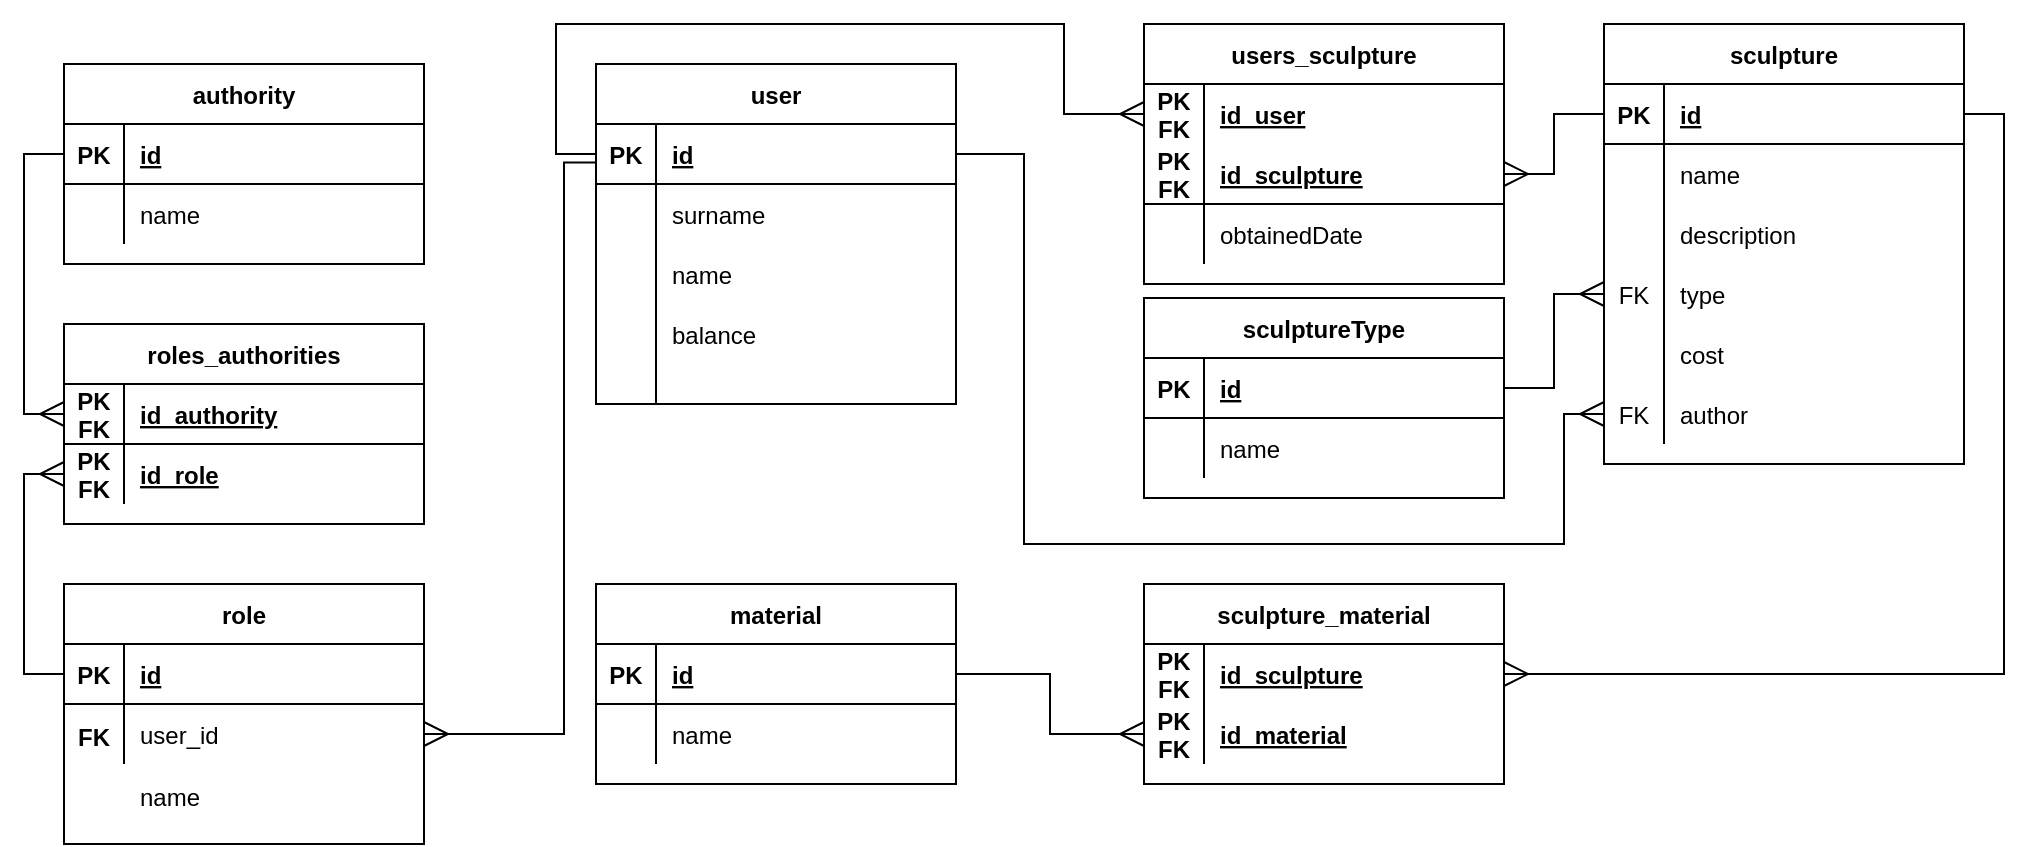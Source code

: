 <mxfile version="20.4.0" type="device"><diagram id="agNOIKQdguJES5pzSKbg" name="Страница 1"><mxGraphModel dx="1209" dy="1501" grid="1" gridSize="10" guides="1" tooltips="1" connect="1" arrows="1" fold="1" page="1" pageScale="1" pageWidth="1169" pageHeight="827" math="0" shadow="0"><root><mxCell id="0"/><mxCell id="1" parent="0"/><mxCell id="ibnapmRPyNOuhZQZ514e-1" value="authority" style="shape=table;startSize=30;container=1;collapsible=1;childLayout=tableLayout;fixedRows=1;rowLines=0;fontStyle=1;align=center;resizeLast=1;" parent="1" vertex="1"><mxGeometry x="110" y="-750" width="180" height="100" as="geometry"/></mxCell><mxCell id="ibnapmRPyNOuhZQZ514e-2" value="" style="shape=partialRectangle;collapsible=0;dropTarget=0;pointerEvents=0;fillColor=none;top=0;left=0;bottom=1;right=0;points=[[0,0.5],[1,0.5]];portConstraint=eastwest;" parent="ibnapmRPyNOuhZQZ514e-1" vertex="1"><mxGeometry y="30" width="180" height="30" as="geometry"/></mxCell><mxCell id="ibnapmRPyNOuhZQZ514e-3" value="PK" style="shape=partialRectangle;connectable=0;fillColor=none;top=0;left=0;bottom=0;right=0;fontStyle=1;overflow=hidden;" parent="ibnapmRPyNOuhZQZ514e-2" vertex="1"><mxGeometry width="30" height="30" as="geometry"><mxRectangle width="30" height="30" as="alternateBounds"/></mxGeometry></mxCell><mxCell id="ibnapmRPyNOuhZQZ514e-4" value="id" style="shape=partialRectangle;connectable=0;fillColor=none;top=0;left=0;bottom=0;right=0;align=left;spacingLeft=6;fontStyle=5;overflow=hidden;" parent="ibnapmRPyNOuhZQZ514e-2" vertex="1"><mxGeometry x="30" width="150" height="30" as="geometry"><mxRectangle width="150" height="30" as="alternateBounds"/></mxGeometry></mxCell><mxCell id="ibnapmRPyNOuhZQZ514e-5" value="" style="shape=partialRectangle;collapsible=0;dropTarget=0;pointerEvents=0;fillColor=none;top=0;left=0;bottom=0;right=0;points=[[0,0.5],[1,0.5]];portConstraint=eastwest;" parent="ibnapmRPyNOuhZQZ514e-1" vertex="1"><mxGeometry y="60" width="180" height="30" as="geometry"/></mxCell><mxCell id="ibnapmRPyNOuhZQZ514e-6" value="" style="shape=partialRectangle;connectable=0;fillColor=none;top=0;left=0;bottom=0;right=0;editable=1;overflow=hidden;" parent="ibnapmRPyNOuhZQZ514e-5" vertex="1"><mxGeometry width="30" height="30" as="geometry"><mxRectangle width="30" height="30" as="alternateBounds"/></mxGeometry></mxCell><mxCell id="ibnapmRPyNOuhZQZ514e-7" value="name" style="shape=partialRectangle;connectable=0;fillColor=none;top=0;left=0;bottom=0;right=0;align=left;spacingLeft=6;overflow=hidden;" parent="ibnapmRPyNOuhZQZ514e-5" vertex="1"><mxGeometry x="30" width="150" height="30" as="geometry"><mxRectangle width="150" height="30" as="alternateBounds"/></mxGeometry></mxCell><mxCell id="ibnapmRPyNOuhZQZ514e-50" value="role" style="shape=table;startSize=30;container=1;collapsible=1;childLayout=tableLayout;fixedRows=1;rowLines=0;fontStyle=1;align=center;resizeLast=1;" parent="1" vertex="1"><mxGeometry x="110" y="-490" width="180" height="130" as="geometry"/></mxCell><mxCell id="ibnapmRPyNOuhZQZ514e-51" value="" style="shape=partialRectangle;collapsible=0;dropTarget=0;pointerEvents=0;fillColor=none;top=0;left=0;bottom=1;right=0;points=[[0,0.5],[1,0.5]];portConstraint=eastwest;" parent="ibnapmRPyNOuhZQZ514e-50" vertex="1"><mxGeometry y="30" width="180" height="30" as="geometry"/></mxCell><mxCell id="ibnapmRPyNOuhZQZ514e-52" value="PK" style="shape=partialRectangle;connectable=0;fillColor=none;top=0;left=0;bottom=0;right=0;fontStyle=1;overflow=hidden;" parent="ibnapmRPyNOuhZQZ514e-51" vertex="1"><mxGeometry width="30" height="30" as="geometry"><mxRectangle width="30" height="30" as="alternateBounds"/></mxGeometry></mxCell><mxCell id="ibnapmRPyNOuhZQZ514e-53" value="id" style="shape=partialRectangle;connectable=0;fillColor=none;top=0;left=0;bottom=0;right=0;align=left;spacingLeft=6;fontStyle=5;overflow=hidden;" parent="ibnapmRPyNOuhZQZ514e-51" vertex="1"><mxGeometry x="30" width="150" height="30" as="geometry"><mxRectangle width="150" height="30" as="alternateBounds"/></mxGeometry></mxCell><mxCell id="ibnapmRPyNOuhZQZ514e-54" value="" style="shape=partialRectangle;collapsible=0;dropTarget=0;pointerEvents=0;fillColor=none;top=0;left=0;bottom=0;right=0;points=[[0,0.5],[1,0.5]];portConstraint=eastwest;" parent="ibnapmRPyNOuhZQZ514e-50" vertex="1"><mxGeometry y="60" width="180" height="30" as="geometry"/></mxCell><mxCell id="ibnapmRPyNOuhZQZ514e-55" value="" style="shape=partialRectangle;connectable=0;fillColor=none;top=0;left=0;bottom=0;right=0;editable=1;overflow=hidden;" parent="ibnapmRPyNOuhZQZ514e-54" vertex="1"><mxGeometry width="30" height="30" as="geometry"><mxRectangle width="30" height="30" as="alternateBounds"/></mxGeometry></mxCell><mxCell id="ibnapmRPyNOuhZQZ514e-56" value="user_id" style="shape=partialRectangle;connectable=0;fillColor=none;top=0;left=0;bottom=0;right=0;align=left;spacingLeft=6;overflow=hidden;" parent="ibnapmRPyNOuhZQZ514e-54" vertex="1"><mxGeometry x="30" width="150" height="30" as="geometry"><mxRectangle width="150" height="30" as="alternateBounds"/></mxGeometry></mxCell><mxCell id="ibnapmRPyNOuhZQZ514e-57" value="roles_authorities" style="shape=table;startSize=30;container=1;collapsible=1;childLayout=tableLayout;fixedRows=1;rowLines=0;fontStyle=1;align=center;resizeLast=1;" parent="1" vertex="1"><mxGeometry x="110" y="-620" width="180" height="100" as="geometry"/></mxCell><mxCell id="ibnapmRPyNOuhZQZ514e-58" value="" style="shape=partialRectangle;collapsible=0;dropTarget=0;pointerEvents=0;fillColor=none;top=0;left=0;bottom=1;right=0;points=[[0,0.5],[1,0.5]];portConstraint=eastwest;" parent="ibnapmRPyNOuhZQZ514e-57" vertex="1"><mxGeometry y="30" width="180" height="30" as="geometry"/></mxCell><mxCell id="ibnapmRPyNOuhZQZ514e-59" value="PK&#10;FK" style="shape=partialRectangle;connectable=0;fillColor=none;top=0;left=0;bottom=0;right=0;fontStyle=1;overflow=hidden;" parent="ibnapmRPyNOuhZQZ514e-58" vertex="1"><mxGeometry width="30" height="30" as="geometry"><mxRectangle width="30" height="30" as="alternateBounds"/></mxGeometry></mxCell><mxCell id="ibnapmRPyNOuhZQZ514e-60" value="id_authority" style="shape=partialRectangle;connectable=0;fillColor=none;top=0;left=0;bottom=0;right=0;align=left;spacingLeft=6;fontStyle=5;overflow=hidden;" parent="ibnapmRPyNOuhZQZ514e-58" vertex="1"><mxGeometry x="30" width="150" height="30" as="geometry"><mxRectangle width="150" height="30" as="alternateBounds"/></mxGeometry></mxCell><mxCell id="ibnapmRPyNOuhZQZ514e-61" value="" style="shape=partialRectangle;collapsible=0;dropTarget=0;pointerEvents=0;fillColor=none;top=0;left=0;bottom=0;right=0;points=[[0,0.5],[1,0.5]];portConstraint=eastwest;" parent="ibnapmRPyNOuhZQZ514e-57" vertex="1"><mxGeometry y="60" width="180" height="30" as="geometry"/></mxCell><mxCell id="ibnapmRPyNOuhZQZ514e-62" value="PK&#10;FK" style="shape=partialRectangle;connectable=0;fillColor=none;top=0;left=0;bottom=0;right=0;editable=1;overflow=hidden;fontStyle=1" parent="ibnapmRPyNOuhZQZ514e-61" vertex="1"><mxGeometry width="30" height="30" as="geometry"><mxRectangle width="30" height="30" as="alternateBounds"/></mxGeometry></mxCell><mxCell id="ibnapmRPyNOuhZQZ514e-63" value="id_role" style="shape=partialRectangle;connectable=0;fillColor=none;top=0;left=0;bottom=0;right=0;align=left;spacingLeft=6;overflow=hidden;fontStyle=5" parent="ibnapmRPyNOuhZQZ514e-61" vertex="1"><mxGeometry x="30" width="150" height="30" as="geometry"><mxRectangle width="150" height="30" as="alternateBounds"/></mxGeometry></mxCell><mxCell id="ibnapmRPyNOuhZQZ514e-69" value="user" style="shape=table;startSize=30;container=1;collapsible=1;childLayout=tableLayout;fixedRows=1;rowLines=0;fontStyle=1;align=center;resizeLast=1;" parent="1" vertex="1"><mxGeometry x="376" y="-750" width="180" height="170" as="geometry"/></mxCell><mxCell id="ibnapmRPyNOuhZQZ514e-70" value="" style="shape=partialRectangle;collapsible=0;dropTarget=0;pointerEvents=0;fillColor=none;top=0;left=0;bottom=1;right=0;points=[[0,0.5],[1,0.5]];portConstraint=eastwest;" parent="ibnapmRPyNOuhZQZ514e-69" vertex="1"><mxGeometry y="30" width="180" height="30" as="geometry"/></mxCell><mxCell id="ibnapmRPyNOuhZQZ514e-71" value="PK" style="shape=partialRectangle;connectable=0;fillColor=none;top=0;left=0;bottom=0;right=0;fontStyle=1;overflow=hidden;" parent="ibnapmRPyNOuhZQZ514e-70" vertex="1"><mxGeometry width="30" height="30" as="geometry"><mxRectangle width="30" height="30" as="alternateBounds"/></mxGeometry></mxCell><mxCell id="ibnapmRPyNOuhZQZ514e-72" value="id" style="shape=partialRectangle;connectable=0;fillColor=none;top=0;left=0;bottom=0;right=0;align=left;spacingLeft=6;fontStyle=5;overflow=hidden;" parent="ibnapmRPyNOuhZQZ514e-70" vertex="1"><mxGeometry x="30" width="150" height="30" as="geometry"><mxRectangle width="150" height="30" as="alternateBounds"/></mxGeometry></mxCell><mxCell id="ibnapmRPyNOuhZQZ514e-73" value="" style="shape=partialRectangle;collapsible=0;dropTarget=0;pointerEvents=0;fillColor=none;top=0;left=0;bottom=0;right=0;points=[[0,0.5],[1,0.5]];portConstraint=eastwest;" parent="ibnapmRPyNOuhZQZ514e-69" vertex="1"><mxGeometry y="60" width="180" height="30" as="geometry"/></mxCell><mxCell id="ibnapmRPyNOuhZQZ514e-74" value="" style="shape=partialRectangle;connectable=0;fillColor=none;top=0;left=0;bottom=0;right=0;editable=1;overflow=hidden;" parent="ibnapmRPyNOuhZQZ514e-73" vertex="1"><mxGeometry width="30" height="30" as="geometry"><mxRectangle width="30" height="30" as="alternateBounds"/></mxGeometry></mxCell><mxCell id="ibnapmRPyNOuhZQZ514e-75" value="surname" style="shape=partialRectangle;connectable=0;fillColor=none;top=0;left=0;bottom=0;right=0;align=left;spacingLeft=6;overflow=hidden;" parent="ibnapmRPyNOuhZQZ514e-73" vertex="1"><mxGeometry x="30" width="150" height="30" as="geometry"><mxRectangle width="150" height="30" as="alternateBounds"/></mxGeometry></mxCell><mxCell id="ibnapmRPyNOuhZQZ514e-79" style="shape=partialRectangle;collapsible=0;dropTarget=0;pointerEvents=0;fillColor=none;top=0;left=0;bottom=0;right=0;points=[[0,0.5],[1,0.5]];portConstraint=eastwest;" parent="ibnapmRPyNOuhZQZ514e-69" vertex="1"><mxGeometry y="90" width="180" height="30" as="geometry"/></mxCell><mxCell id="ibnapmRPyNOuhZQZ514e-80" style="shape=partialRectangle;connectable=0;fillColor=none;top=0;left=0;bottom=0;right=0;editable=1;overflow=hidden;" parent="ibnapmRPyNOuhZQZ514e-79" vertex="1"><mxGeometry width="30" height="30" as="geometry"><mxRectangle width="30" height="30" as="alternateBounds"/></mxGeometry></mxCell><mxCell id="ibnapmRPyNOuhZQZ514e-81" value="name" style="shape=partialRectangle;connectable=0;fillColor=none;top=0;left=0;bottom=0;right=0;align=left;spacingLeft=6;overflow=hidden;" parent="ibnapmRPyNOuhZQZ514e-79" vertex="1"><mxGeometry x="30" width="150" height="30" as="geometry"><mxRectangle width="150" height="30" as="alternateBounds"/></mxGeometry></mxCell><mxCell id="ibnapmRPyNOuhZQZ514e-76" style="shape=partialRectangle;collapsible=0;dropTarget=0;pointerEvents=0;fillColor=none;top=0;left=0;bottom=0;right=0;points=[[0,0.5],[1,0.5]];portConstraint=eastwest;" parent="ibnapmRPyNOuhZQZ514e-69" vertex="1"><mxGeometry y="120" width="180" height="30" as="geometry"/></mxCell><mxCell id="ibnapmRPyNOuhZQZ514e-77" style="shape=partialRectangle;connectable=0;fillColor=none;top=0;left=0;bottom=0;right=0;editable=1;overflow=hidden;" parent="ibnapmRPyNOuhZQZ514e-76" vertex="1"><mxGeometry width="30" height="30" as="geometry"><mxRectangle width="30" height="30" as="alternateBounds"/></mxGeometry></mxCell><mxCell id="ibnapmRPyNOuhZQZ514e-78" value="balance" style="shape=partialRectangle;connectable=0;fillColor=none;top=0;left=0;bottom=0;right=0;align=left;spacingLeft=6;overflow=hidden;" parent="ibnapmRPyNOuhZQZ514e-76" vertex="1"><mxGeometry x="30" width="150" height="30" as="geometry"><mxRectangle width="150" height="30" as="alternateBounds"/></mxGeometry></mxCell><mxCell id="ibnapmRPyNOuhZQZ514e-82" style="shape=partialRectangle;collapsible=0;dropTarget=0;pointerEvents=0;fillColor=none;top=0;left=0;bottom=0;right=0;points=[[0,0.5],[1,0.5]];portConstraint=eastwest;" parent="ibnapmRPyNOuhZQZ514e-69" vertex="1"><mxGeometry y="150" width="180" height="20" as="geometry"/></mxCell><mxCell id="ibnapmRPyNOuhZQZ514e-83" style="shape=partialRectangle;connectable=0;fillColor=none;top=0;left=0;bottom=0;right=0;editable=1;overflow=hidden;" parent="ibnapmRPyNOuhZQZ514e-82" vertex="1"><mxGeometry width="30" height="20" as="geometry"><mxRectangle width="30" height="20" as="alternateBounds"/></mxGeometry></mxCell><mxCell id="ibnapmRPyNOuhZQZ514e-84" value="" style="shape=partialRectangle;connectable=0;fillColor=none;top=0;left=0;bottom=0;right=0;align=left;spacingLeft=6;overflow=hidden;" parent="ibnapmRPyNOuhZQZ514e-82" vertex="1"><mxGeometry x="30" width="150" height="20" as="geometry"><mxRectangle width="150" height="20" as="alternateBounds"/></mxGeometry></mxCell><mxCell id="ibnapmRPyNOuhZQZ514e-92" style="edgeStyle=orthogonalEdgeStyle;rounded=0;orthogonalLoop=1;jettySize=auto;html=1;exitX=0;exitY=0.5;exitDx=0;exitDy=0;entryX=0;entryY=0.5;entryDx=0;entryDy=0;endArrow=ERmany;endFill=0;endSize=10;" parent="1" source="ibnapmRPyNOuhZQZ514e-2" target="ibnapmRPyNOuhZQZ514e-58" edge="1"><mxGeometry relative="1" as="geometry"/></mxCell><mxCell id="ibnapmRPyNOuhZQZ514e-94" style="edgeStyle=orthogonalEdgeStyle;rounded=0;orthogonalLoop=1;jettySize=auto;html=1;endArrow=ERmany;endFill=0;endSize=10;entryX=1;entryY=0.5;entryDx=0;entryDy=0;exitX=-0.002;exitY=0.641;exitDx=0;exitDy=0;exitPerimeter=0;" parent="1" source="ibnapmRPyNOuhZQZ514e-70" target="ibnapmRPyNOuhZQZ514e-54" edge="1"><mxGeometry relative="1" as="geometry"><mxPoint x="370" y="-700" as="sourcePoint"/><mxPoint x="290" y="-390" as="targetPoint"/><Array as="points"><mxPoint x="360" y="-701"/><mxPoint x="360" y="-415"/></Array></mxGeometry></mxCell><mxCell id="ibnapmRPyNOuhZQZ514e-95" style="edgeStyle=orthogonalEdgeStyle;rounded=0;orthogonalLoop=1;jettySize=auto;html=1;exitX=0;exitY=0.5;exitDx=0;exitDy=0;entryX=0;entryY=0.5;entryDx=0;entryDy=0;endArrow=ERmany;endFill=0;endSize=10;" parent="1" source="ibnapmRPyNOuhZQZ514e-51" target="ibnapmRPyNOuhZQZ514e-61" edge="1"><mxGeometry relative="1" as="geometry"/></mxCell><mxCell id="ibnapmRPyNOuhZQZ514e-103" value="sculpture" style="shape=table;startSize=30;container=1;collapsible=1;childLayout=tableLayout;fixedRows=1;rowLines=0;fontStyle=1;align=center;resizeLast=1;" parent="1" vertex="1"><mxGeometry x="880" y="-770" width="180" height="220" as="geometry"/></mxCell><mxCell id="ibnapmRPyNOuhZQZ514e-104" value="" style="shape=partialRectangle;collapsible=0;dropTarget=0;pointerEvents=0;fillColor=none;top=0;left=0;bottom=1;right=0;points=[[0,0.5],[1,0.5]];portConstraint=eastwest;" parent="ibnapmRPyNOuhZQZ514e-103" vertex="1"><mxGeometry y="30" width="180" height="30" as="geometry"/></mxCell><mxCell id="ibnapmRPyNOuhZQZ514e-105" value="PK" style="shape=partialRectangle;connectable=0;fillColor=none;top=0;left=0;bottom=0;right=0;fontStyle=1;overflow=hidden;" parent="ibnapmRPyNOuhZQZ514e-104" vertex="1"><mxGeometry width="30" height="30" as="geometry"><mxRectangle width="30" height="30" as="alternateBounds"/></mxGeometry></mxCell><mxCell id="ibnapmRPyNOuhZQZ514e-106" value="id" style="shape=partialRectangle;connectable=0;fillColor=none;top=0;left=0;bottom=0;right=0;align=left;spacingLeft=6;fontStyle=5;overflow=hidden;" parent="ibnapmRPyNOuhZQZ514e-104" vertex="1"><mxGeometry x="30" width="150" height="30" as="geometry"><mxRectangle width="150" height="30" as="alternateBounds"/></mxGeometry></mxCell><mxCell id="ibnapmRPyNOuhZQZ514e-107" value="" style="shape=partialRectangle;collapsible=0;dropTarget=0;pointerEvents=0;fillColor=none;top=0;left=0;bottom=0;right=0;points=[[0,0.5],[1,0.5]];portConstraint=eastwest;" parent="ibnapmRPyNOuhZQZ514e-103" vertex="1"><mxGeometry y="60" width="180" height="30" as="geometry"/></mxCell><mxCell id="ibnapmRPyNOuhZQZ514e-108" value="" style="shape=partialRectangle;connectable=0;fillColor=none;top=0;left=0;bottom=0;right=0;editable=1;overflow=hidden;" parent="ibnapmRPyNOuhZQZ514e-107" vertex="1"><mxGeometry width="30" height="30" as="geometry"><mxRectangle width="30" height="30" as="alternateBounds"/></mxGeometry></mxCell><mxCell id="ibnapmRPyNOuhZQZ514e-109" value="name" style="shape=partialRectangle;connectable=0;fillColor=none;top=0;left=0;bottom=0;right=0;align=left;spacingLeft=6;overflow=hidden;" parent="ibnapmRPyNOuhZQZ514e-107" vertex="1"><mxGeometry x="30" width="150" height="30" as="geometry"><mxRectangle width="150" height="30" as="alternateBounds"/></mxGeometry></mxCell><mxCell id="ibnapmRPyNOuhZQZ514e-110" style="shape=partialRectangle;collapsible=0;dropTarget=0;pointerEvents=0;fillColor=none;top=0;left=0;bottom=0;right=0;points=[[0,0.5],[1,0.5]];portConstraint=eastwest;" parent="ibnapmRPyNOuhZQZ514e-103" vertex="1"><mxGeometry y="90" width="180" height="30" as="geometry"/></mxCell><mxCell id="ibnapmRPyNOuhZQZ514e-111" style="shape=partialRectangle;connectable=0;fillColor=none;top=0;left=0;bottom=0;right=0;editable=1;overflow=hidden;" parent="ibnapmRPyNOuhZQZ514e-110" vertex="1"><mxGeometry width="30" height="30" as="geometry"><mxRectangle width="30" height="30" as="alternateBounds"/></mxGeometry></mxCell><mxCell id="ibnapmRPyNOuhZQZ514e-112" value="description" style="shape=partialRectangle;connectable=0;fillColor=none;top=0;left=0;bottom=0;right=0;align=left;spacingLeft=6;overflow=hidden;" parent="ibnapmRPyNOuhZQZ514e-110" vertex="1"><mxGeometry x="30" width="150" height="30" as="geometry"><mxRectangle width="150" height="30" as="alternateBounds"/></mxGeometry></mxCell><mxCell id="ibnapmRPyNOuhZQZ514e-113" style="shape=partialRectangle;collapsible=0;dropTarget=0;pointerEvents=0;fillColor=none;top=0;left=0;bottom=0;right=0;points=[[0,0.5],[1,0.5]];portConstraint=eastwest;" parent="ibnapmRPyNOuhZQZ514e-103" vertex="1"><mxGeometry y="120" width="180" height="30" as="geometry"/></mxCell><mxCell id="ibnapmRPyNOuhZQZ514e-114" value="FK" style="shape=partialRectangle;connectable=0;fillColor=none;top=0;left=0;bottom=0;right=0;editable=1;overflow=hidden;" parent="ibnapmRPyNOuhZQZ514e-113" vertex="1"><mxGeometry width="30" height="30" as="geometry"><mxRectangle width="30" height="30" as="alternateBounds"/></mxGeometry></mxCell><mxCell id="ibnapmRPyNOuhZQZ514e-115" value="type" style="shape=partialRectangle;connectable=0;fillColor=none;top=0;left=0;bottom=0;right=0;align=left;spacingLeft=6;overflow=hidden;" parent="ibnapmRPyNOuhZQZ514e-113" vertex="1"><mxGeometry x="30" width="150" height="30" as="geometry"><mxRectangle width="150" height="30" as="alternateBounds"/></mxGeometry></mxCell><mxCell id="ibnapmRPyNOuhZQZ514e-116" style="shape=partialRectangle;collapsible=0;dropTarget=0;pointerEvents=0;fillColor=none;top=0;left=0;bottom=0;right=0;points=[[0,0.5],[1,0.5]];portConstraint=eastwest;" parent="ibnapmRPyNOuhZQZ514e-103" vertex="1"><mxGeometry y="150" width="180" height="30" as="geometry"/></mxCell><mxCell id="ibnapmRPyNOuhZQZ514e-117" value="" style="shape=partialRectangle;connectable=0;fillColor=none;top=0;left=0;bottom=0;right=0;editable=1;overflow=hidden;" parent="ibnapmRPyNOuhZQZ514e-116" vertex="1"><mxGeometry width="30" height="30" as="geometry"><mxRectangle width="30" height="30" as="alternateBounds"/></mxGeometry></mxCell><mxCell id="ibnapmRPyNOuhZQZ514e-118" value="cost" style="shape=partialRectangle;connectable=0;fillColor=none;top=0;left=0;bottom=0;right=0;align=left;spacingLeft=6;overflow=hidden;" parent="ibnapmRPyNOuhZQZ514e-116" vertex="1"><mxGeometry x="30" width="150" height="30" as="geometry"><mxRectangle width="150" height="30" as="alternateBounds"/></mxGeometry></mxCell><mxCell id="ibnapmRPyNOuhZQZ514e-119" style="shape=partialRectangle;collapsible=0;dropTarget=0;pointerEvents=0;fillColor=none;top=0;left=0;bottom=0;right=0;points=[[0,0.5],[1,0.5]];portConstraint=eastwest;" parent="ibnapmRPyNOuhZQZ514e-103" vertex="1"><mxGeometry y="180" width="180" height="30" as="geometry"/></mxCell><mxCell id="ibnapmRPyNOuhZQZ514e-120" value="FK" style="shape=partialRectangle;connectable=0;fillColor=none;top=0;left=0;bottom=0;right=0;editable=1;overflow=hidden;" parent="ibnapmRPyNOuhZQZ514e-119" vertex="1"><mxGeometry width="30" height="30" as="geometry"><mxRectangle width="30" height="30" as="alternateBounds"/></mxGeometry></mxCell><mxCell id="ibnapmRPyNOuhZQZ514e-121" value="author" style="shape=partialRectangle;connectable=0;fillColor=none;top=0;left=0;bottom=0;right=0;align=left;spacingLeft=6;overflow=hidden;" parent="ibnapmRPyNOuhZQZ514e-119" vertex="1"><mxGeometry x="30" width="150" height="30" as="geometry"><mxRectangle width="150" height="30" as="alternateBounds"/></mxGeometry></mxCell><mxCell id="ibnapmRPyNOuhZQZ514e-130" style="edgeStyle=orthogonalEdgeStyle;rounded=0;orthogonalLoop=1;jettySize=auto;html=1;exitX=0;exitY=0.5;exitDx=0;exitDy=0;endArrow=ERmany;endFill=0;endSize=10;entryX=1;entryY=0.5;entryDx=0;entryDy=0;" parent="1" source="ibnapmRPyNOuhZQZ514e-104" target="ibnapmRPyNOuhZQZ514e-216" edge="1"><mxGeometry relative="1" as="geometry"><mxPoint x="840" y="-695" as="targetPoint"/></mxGeometry></mxCell><mxCell id="ibnapmRPyNOuhZQZ514e-131" value="sculptureType" style="shape=table;startSize=30;container=1;collapsible=1;childLayout=tableLayout;fixedRows=1;rowLines=0;fontStyle=1;align=center;resizeLast=1;" parent="1" vertex="1"><mxGeometry x="650" y="-633" width="180" height="100" as="geometry"/></mxCell><mxCell id="ibnapmRPyNOuhZQZ514e-132" value="" style="shape=partialRectangle;collapsible=0;dropTarget=0;pointerEvents=0;fillColor=none;top=0;left=0;bottom=1;right=0;points=[[0,0.5],[1,0.5]];portConstraint=eastwest;" parent="ibnapmRPyNOuhZQZ514e-131" vertex="1"><mxGeometry y="30" width="180" height="30" as="geometry"/></mxCell><mxCell id="ibnapmRPyNOuhZQZ514e-133" value="PK" style="shape=partialRectangle;connectable=0;fillColor=none;top=0;left=0;bottom=0;right=0;fontStyle=1;overflow=hidden;" parent="ibnapmRPyNOuhZQZ514e-132" vertex="1"><mxGeometry width="30" height="30" as="geometry"><mxRectangle width="30" height="30" as="alternateBounds"/></mxGeometry></mxCell><mxCell id="ibnapmRPyNOuhZQZ514e-134" value="id" style="shape=partialRectangle;connectable=0;fillColor=none;top=0;left=0;bottom=0;right=0;align=left;spacingLeft=6;fontStyle=5;overflow=hidden;" parent="ibnapmRPyNOuhZQZ514e-132" vertex="1"><mxGeometry x="30" width="150" height="30" as="geometry"><mxRectangle width="150" height="30" as="alternateBounds"/></mxGeometry></mxCell><mxCell id="ibnapmRPyNOuhZQZ514e-135" value="" style="shape=partialRectangle;collapsible=0;dropTarget=0;pointerEvents=0;fillColor=none;top=0;left=0;bottom=0;right=0;points=[[0,0.5],[1,0.5]];portConstraint=eastwest;" parent="ibnapmRPyNOuhZQZ514e-131" vertex="1"><mxGeometry y="60" width="180" height="30" as="geometry"/></mxCell><mxCell id="ibnapmRPyNOuhZQZ514e-136" value="" style="shape=partialRectangle;connectable=0;fillColor=none;top=0;left=0;bottom=0;right=0;editable=1;overflow=hidden;" parent="ibnapmRPyNOuhZQZ514e-135" vertex="1"><mxGeometry width="30" height="30" as="geometry"><mxRectangle width="30" height="30" as="alternateBounds"/></mxGeometry></mxCell><mxCell id="ibnapmRPyNOuhZQZ514e-137" value="name" style="shape=partialRectangle;connectable=0;fillColor=none;top=0;left=0;bottom=0;right=0;align=left;spacingLeft=6;overflow=hidden;" parent="ibnapmRPyNOuhZQZ514e-135" vertex="1"><mxGeometry x="30" width="150" height="30" as="geometry"><mxRectangle width="150" height="30" as="alternateBounds"/></mxGeometry></mxCell><mxCell id="ibnapmRPyNOuhZQZ514e-138" style="edgeStyle=orthogonalEdgeStyle;rounded=0;orthogonalLoop=1;jettySize=auto;html=1;exitX=1;exitY=0.5;exitDx=0;exitDy=0;endArrow=ERmany;endFill=0;endSize=10;entryX=0;entryY=0.5;entryDx=0;entryDy=0;" parent="1" source="ibnapmRPyNOuhZQZ514e-132" target="ibnapmRPyNOuhZQZ514e-113" edge="1"><mxGeometry relative="1" as="geometry"><mxPoint x="855" y="-670" as="targetPoint"/></mxGeometry></mxCell><mxCell id="ibnapmRPyNOuhZQZ514e-140" style="edgeStyle=orthogonalEdgeStyle;rounded=0;orthogonalLoop=1;jettySize=auto;html=1;exitX=0;exitY=0.5;exitDx=0;exitDy=0;endArrow=ERmany;endFill=0;endSize=10;entryX=0;entryY=0.5;entryDx=0;entryDy=0;" parent="1" source="ibnapmRPyNOuhZQZ514e-70" target="ibnapmRPyNOuhZQZ514e-213" edge="1"><mxGeometry relative="1" as="geometry"><mxPoint x="640" y="-725" as="targetPoint"/><Array as="points"><mxPoint x="356" y="-705"/><mxPoint x="356" y="-770"/><mxPoint x="610" y="-770"/><mxPoint x="610" y="-725"/></Array></mxGeometry></mxCell><mxCell id="ibnapmRPyNOuhZQZ514e-142" style="edgeStyle=orthogonalEdgeStyle;rounded=0;orthogonalLoop=1;jettySize=auto;html=1;exitX=1;exitY=0.5;exitDx=0;exitDy=0;entryX=0;entryY=0.5;entryDx=0;entryDy=0;endArrow=ERmany;endFill=0;endSize=10;" parent="1" source="ibnapmRPyNOuhZQZ514e-70" target="ibnapmRPyNOuhZQZ514e-119" edge="1"><mxGeometry relative="1" as="geometry"><Array as="points"><mxPoint x="590" y="-705"/><mxPoint x="590" y="-510"/><mxPoint x="860" y="-510"/><mxPoint x="860" y="-575"/></Array></mxGeometry></mxCell><mxCell id="ibnapmRPyNOuhZQZ514e-143" value="material" style="shape=table;startSize=30;container=1;collapsible=1;childLayout=tableLayout;fixedRows=1;rowLines=0;fontStyle=1;align=center;resizeLast=1;" parent="1" vertex="1"><mxGeometry x="376" y="-490" width="180" height="100" as="geometry"/></mxCell><mxCell id="ibnapmRPyNOuhZQZ514e-144" value="" style="shape=partialRectangle;collapsible=0;dropTarget=0;pointerEvents=0;fillColor=none;top=0;left=0;bottom=1;right=0;points=[[0,0.5],[1,0.5]];portConstraint=eastwest;" parent="ibnapmRPyNOuhZQZ514e-143" vertex="1"><mxGeometry y="30" width="180" height="30" as="geometry"/></mxCell><mxCell id="ibnapmRPyNOuhZQZ514e-145" value="PK" style="shape=partialRectangle;connectable=0;fillColor=none;top=0;left=0;bottom=0;right=0;fontStyle=1;overflow=hidden;" parent="ibnapmRPyNOuhZQZ514e-144" vertex="1"><mxGeometry width="30" height="30" as="geometry"><mxRectangle width="30" height="30" as="alternateBounds"/></mxGeometry></mxCell><mxCell id="ibnapmRPyNOuhZQZ514e-146" value="id" style="shape=partialRectangle;connectable=0;fillColor=none;top=0;left=0;bottom=0;right=0;align=left;spacingLeft=6;fontStyle=5;overflow=hidden;" parent="ibnapmRPyNOuhZQZ514e-144" vertex="1"><mxGeometry x="30" width="150" height="30" as="geometry"><mxRectangle width="150" height="30" as="alternateBounds"/></mxGeometry></mxCell><mxCell id="ibnapmRPyNOuhZQZ514e-147" value="" style="shape=partialRectangle;collapsible=0;dropTarget=0;pointerEvents=0;fillColor=none;top=0;left=0;bottom=0;right=0;points=[[0,0.5],[1,0.5]];portConstraint=eastwest;" parent="ibnapmRPyNOuhZQZ514e-143" vertex="1"><mxGeometry y="60" width="180" height="30" as="geometry"/></mxCell><mxCell id="ibnapmRPyNOuhZQZ514e-148" value="" style="shape=partialRectangle;connectable=0;fillColor=none;top=0;left=0;bottom=0;right=0;editable=1;overflow=hidden;" parent="ibnapmRPyNOuhZQZ514e-147" vertex="1"><mxGeometry width="30" height="30" as="geometry"><mxRectangle width="30" height="30" as="alternateBounds"/></mxGeometry></mxCell><mxCell id="ibnapmRPyNOuhZQZ514e-149" value="name" style="shape=partialRectangle;connectable=0;fillColor=none;top=0;left=0;bottom=0;right=0;align=left;spacingLeft=6;overflow=hidden;" parent="ibnapmRPyNOuhZQZ514e-147" vertex="1"><mxGeometry x="30" width="150" height="30" as="geometry"><mxRectangle width="150" height="30" as="alternateBounds"/></mxGeometry></mxCell><mxCell id="ibnapmRPyNOuhZQZ514e-150" value="sculpture_material" style="shape=table;startSize=30;container=1;collapsible=1;childLayout=tableLayout;fixedRows=1;rowLines=0;fontStyle=1;align=center;resizeLast=1;" parent="1" vertex="1"><mxGeometry x="650" y="-490" width="180" height="100" as="geometry"/></mxCell><mxCell id="ibnapmRPyNOuhZQZ514e-154" value="" style="shape=partialRectangle;collapsible=0;dropTarget=0;pointerEvents=0;fillColor=none;top=0;left=0;bottom=0;right=0;points=[[0,0.5],[1,0.5]];portConstraint=eastwest;" parent="ibnapmRPyNOuhZQZ514e-150" vertex="1"><mxGeometry y="30" width="180" height="30" as="geometry"/></mxCell><mxCell id="ibnapmRPyNOuhZQZ514e-155" value="PK&#10;FK" style="shape=partialRectangle;connectable=0;fillColor=none;top=0;left=0;bottom=0;right=0;editable=1;overflow=hidden;fontStyle=1" parent="ibnapmRPyNOuhZQZ514e-154" vertex="1"><mxGeometry width="30" height="30" as="geometry"><mxRectangle width="30" height="30" as="alternateBounds"/></mxGeometry></mxCell><mxCell id="ibnapmRPyNOuhZQZ514e-156" value="id_sculpture" style="shape=partialRectangle;connectable=0;fillColor=none;top=0;left=0;bottom=0;right=0;align=left;spacingLeft=6;overflow=hidden;fontStyle=5" parent="ibnapmRPyNOuhZQZ514e-154" vertex="1"><mxGeometry x="30" width="150" height="30" as="geometry"><mxRectangle width="150" height="30" as="alternateBounds"/></mxGeometry></mxCell><mxCell id="ibnapmRPyNOuhZQZ514e-179" style="shape=partialRectangle;collapsible=0;dropTarget=0;pointerEvents=0;fillColor=none;top=0;left=0;bottom=0;right=0;points=[[0,0.5],[1,0.5]];portConstraint=eastwest;" parent="ibnapmRPyNOuhZQZ514e-150" vertex="1"><mxGeometry y="60" width="180" height="30" as="geometry"/></mxCell><mxCell id="ibnapmRPyNOuhZQZ514e-180" value="PK&#10;FK" style="shape=partialRectangle;connectable=0;fillColor=none;top=0;left=0;bottom=0;right=0;editable=1;overflow=hidden;fontStyle=1" parent="ibnapmRPyNOuhZQZ514e-179" vertex="1"><mxGeometry width="30" height="30" as="geometry"><mxRectangle width="30" height="30" as="alternateBounds"/></mxGeometry></mxCell><mxCell id="ibnapmRPyNOuhZQZ514e-181" value="id_material" style="shape=partialRectangle;connectable=0;fillColor=none;top=0;left=0;bottom=0;right=0;align=left;spacingLeft=6;overflow=hidden;fontStyle=5" parent="ibnapmRPyNOuhZQZ514e-179" vertex="1"><mxGeometry x="30" width="150" height="30" as="geometry"><mxRectangle width="150" height="30" as="alternateBounds"/></mxGeometry></mxCell><mxCell id="ibnapmRPyNOuhZQZ514e-157" style="edgeStyle=orthogonalEdgeStyle;rounded=0;orthogonalLoop=1;jettySize=auto;html=1;exitX=1;exitY=0.5;exitDx=0;exitDy=0;entryX=0;entryY=0.5;entryDx=0;entryDy=0;endArrow=ERmany;endFill=0;endSize=10;" parent="1" source="ibnapmRPyNOuhZQZ514e-144" target="ibnapmRPyNOuhZQZ514e-179" edge="1"><mxGeometry relative="1" as="geometry"/></mxCell><mxCell id="ibnapmRPyNOuhZQZ514e-158" style="edgeStyle=orthogonalEdgeStyle;rounded=0;orthogonalLoop=1;jettySize=auto;html=1;exitX=1;exitY=0.5;exitDx=0;exitDy=0;entryX=1;entryY=0.5;entryDx=0;entryDy=0;endArrow=ERmany;endFill=0;endSize=10;" parent="1" source="ibnapmRPyNOuhZQZ514e-104" target="ibnapmRPyNOuhZQZ514e-154" edge="1"><mxGeometry relative="1" as="geometry"/></mxCell><mxCell id="ibnapmRPyNOuhZQZ514e-212" value="users_sculpture" style="shape=table;startSize=30;container=1;collapsible=1;childLayout=tableLayout;fixedRows=1;rowLines=0;fontStyle=1;align=center;resizeLast=1;" parent="1" vertex="1"><mxGeometry x="650" y="-770" width="180" height="130" as="geometry"/></mxCell><mxCell id="ibnapmRPyNOuhZQZ514e-213" value="" style="shape=partialRectangle;collapsible=0;dropTarget=0;pointerEvents=0;fillColor=none;top=0;left=0;bottom=0;right=0;points=[[0,0.5],[1,0.5]];portConstraint=eastwest;" parent="ibnapmRPyNOuhZQZ514e-212" vertex="1"><mxGeometry y="30" width="180" height="30" as="geometry"/></mxCell><mxCell id="ibnapmRPyNOuhZQZ514e-214" value="PK&#10;FK" style="shape=partialRectangle;connectable=0;fillColor=none;top=0;left=0;bottom=0;right=0;editable=1;overflow=hidden;fontStyle=1" parent="ibnapmRPyNOuhZQZ514e-213" vertex="1"><mxGeometry width="30" height="30" as="geometry"><mxRectangle width="30" height="30" as="alternateBounds"/></mxGeometry></mxCell><mxCell id="ibnapmRPyNOuhZQZ514e-215" value="id_user" style="shape=partialRectangle;connectable=0;fillColor=none;top=0;left=0;bottom=0;right=0;align=left;spacingLeft=6;overflow=hidden;fontStyle=5" parent="ibnapmRPyNOuhZQZ514e-213" vertex="1"><mxGeometry x="30" width="150" height="30" as="geometry"><mxRectangle width="150" height="30" as="alternateBounds"/></mxGeometry></mxCell><mxCell id="ibnapmRPyNOuhZQZ514e-216" style="shape=partialRectangle;collapsible=0;dropTarget=0;pointerEvents=0;fillColor=none;top=0;left=0;bottom=0;right=0;points=[[0,0.5],[1,0.5]];portConstraint=eastwest;" parent="ibnapmRPyNOuhZQZ514e-212" vertex="1"><mxGeometry y="60" width="180" height="30" as="geometry"/></mxCell><mxCell id="ibnapmRPyNOuhZQZ514e-217" value="PK&#10;FK" style="shape=partialRectangle;connectable=0;fillColor=none;top=0;left=0;bottom=0;right=0;editable=1;overflow=hidden;fontStyle=1" parent="ibnapmRPyNOuhZQZ514e-216" vertex="1"><mxGeometry width="30" height="30" as="geometry"><mxRectangle width="30" height="30" as="alternateBounds"/></mxGeometry></mxCell><mxCell id="ibnapmRPyNOuhZQZ514e-218" value="id_sculpture" style="shape=partialRectangle;connectable=0;fillColor=none;top=0;left=0;bottom=0;right=0;align=left;spacingLeft=6;overflow=hidden;fontStyle=5" parent="ibnapmRPyNOuhZQZ514e-216" vertex="1"><mxGeometry x="30" width="150" height="30" as="geometry"><mxRectangle width="150" height="30" as="alternateBounds"/></mxGeometry></mxCell><mxCell id="ibnapmRPyNOuhZQZ514e-221" style="shape=partialRectangle;collapsible=0;dropTarget=0;pointerEvents=0;fillColor=none;top=0;left=0;bottom=0;right=0;points=[[0,0.5],[1,0.5]];portConstraint=eastwest;" parent="ibnapmRPyNOuhZQZ514e-212" vertex="1"><mxGeometry y="90" width="180" height="30" as="geometry"/></mxCell><mxCell id="ibnapmRPyNOuhZQZ514e-222" style="shape=partialRectangle;connectable=0;fillColor=none;top=0;left=0;bottom=0;right=0;editable=1;overflow=hidden;fontStyle=1" parent="ibnapmRPyNOuhZQZ514e-221" vertex="1"><mxGeometry width="30" height="30" as="geometry"><mxRectangle width="30" height="30" as="alternateBounds"/></mxGeometry></mxCell><mxCell id="ibnapmRPyNOuhZQZ514e-223" value="obtainedDate" style="shape=partialRectangle;connectable=0;fillColor=none;top=0;left=0;bottom=0;right=0;align=left;spacingLeft=6;overflow=hidden;fontStyle=0" parent="ibnapmRPyNOuhZQZ514e-221" vertex="1"><mxGeometry x="30" width="150" height="30" as="geometry"><mxRectangle width="150" height="30" as="alternateBounds"/></mxGeometry></mxCell><mxCell id="ibnapmRPyNOuhZQZ514e-225" value="" style="endArrow=none;html=1;rounded=0;fontColor=none;endSize=10;" parent="ibnapmRPyNOuhZQZ514e-212" edge="1"><mxGeometry width="50" height="50" relative="1" as="geometry"><mxPoint y="90" as="sourcePoint"/><mxPoint x="180" y="90" as="targetPoint"/></mxGeometry></mxCell><mxCell id="cj3wgeIqHrgZoQKwe8ay-1" value="name" style="shape=partialRectangle;connectable=0;fillColor=none;top=0;left=0;bottom=0;right=0;align=left;spacingLeft=6;overflow=hidden;" vertex="1" parent="1"><mxGeometry x="140" y="-399" width="150" height="30" as="geometry"><mxRectangle width="150" height="30" as="alternateBounds"/></mxGeometry></mxCell><mxCell id="cj3wgeIqHrgZoQKwe8ay-9" value="FK" style="shape=partialRectangle;connectable=0;fillColor=none;top=0;left=0;bottom=0;right=0;fontStyle=1;overflow=hidden;" vertex="1" parent="1"><mxGeometry x="110" y="-429" width="30" height="30" as="geometry"><mxRectangle width="30" height="30" as="alternateBounds"/></mxGeometry></mxCell></root></mxGraphModel></diagram></mxfile>
